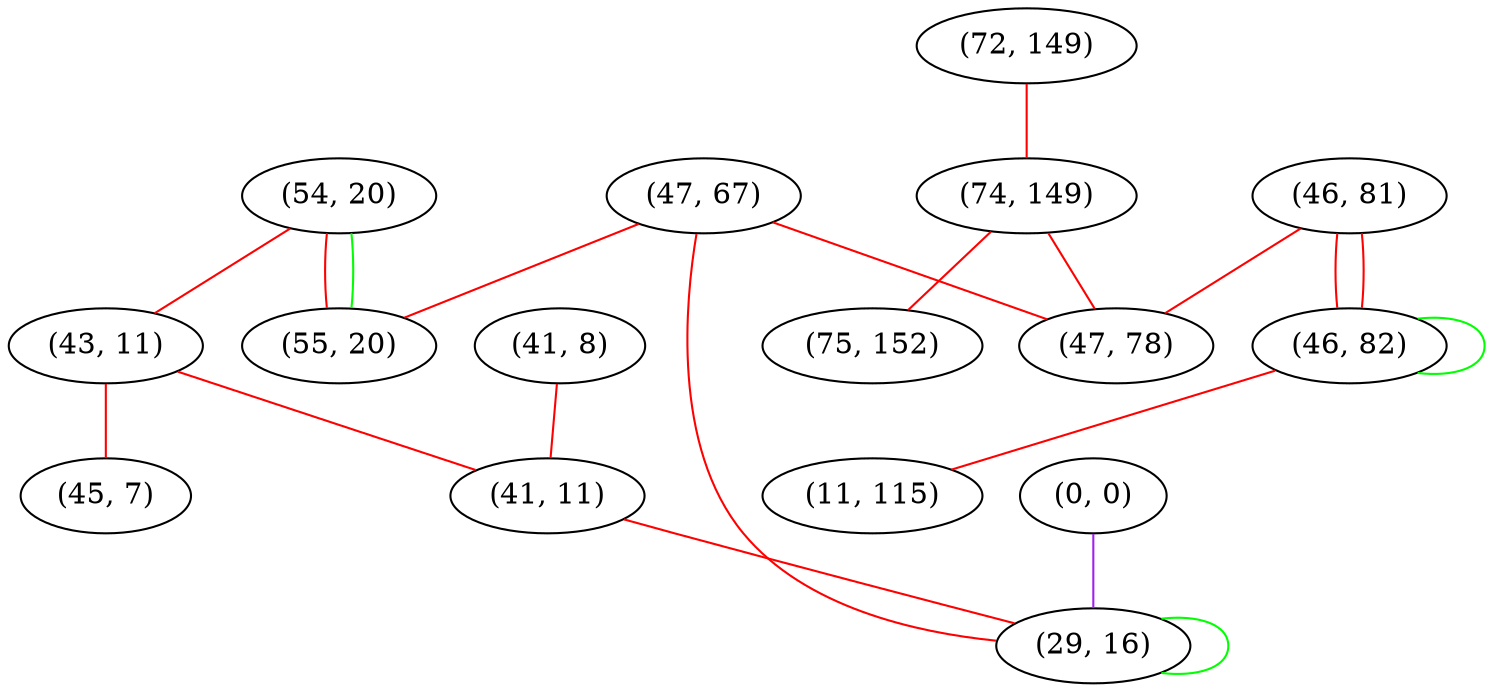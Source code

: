 graph "" {
"(54, 20)";
"(46, 81)";
"(0, 0)";
"(43, 11)";
"(47, 67)";
"(41, 8)";
"(46, 82)";
"(72, 149)";
"(55, 20)";
"(45, 7)";
"(74, 149)";
"(41, 11)";
"(75, 152)";
"(47, 78)";
"(11, 115)";
"(29, 16)";
"(54, 20)" -- "(55, 20)"  [color=red, key=0, weight=1];
"(54, 20)" -- "(55, 20)"  [color=green, key=1, weight=2];
"(54, 20)" -- "(43, 11)"  [color=red, key=0, weight=1];
"(46, 81)" -- "(47, 78)"  [color=red, key=0, weight=1];
"(46, 81)" -- "(46, 82)"  [color=red, key=0, weight=1];
"(46, 81)" -- "(46, 82)"  [color=red, key=1, weight=1];
"(0, 0)" -- "(29, 16)"  [color=purple, key=0, weight=4];
"(43, 11)" -- "(45, 7)"  [color=red, key=0, weight=1];
"(43, 11)" -- "(41, 11)"  [color=red, key=0, weight=1];
"(47, 67)" -- "(55, 20)"  [color=red, key=0, weight=1];
"(47, 67)" -- "(47, 78)"  [color=red, key=0, weight=1];
"(47, 67)" -- "(29, 16)"  [color=red, key=0, weight=1];
"(41, 8)" -- "(41, 11)"  [color=red, key=0, weight=1];
"(46, 82)" -- "(46, 82)"  [color=green, key=0, weight=2];
"(46, 82)" -- "(11, 115)"  [color=red, key=0, weight=1];
"(72, 149)" -- "(74, 149)"  [color=red, key=0, weight=1];
"(74, 149)" -- "(75, 152)"  [color=red, key=0, weight=1];
"(74, 149)" -- "(47, 78)"  [color=red, key=0, weight=1];
"(41, 11)" -- "(29, 16)"  [color=red, key=0, weight=1];
"(29, 16)" -- "(29, 16)"  [color=green, key=0, weight=2];
}
